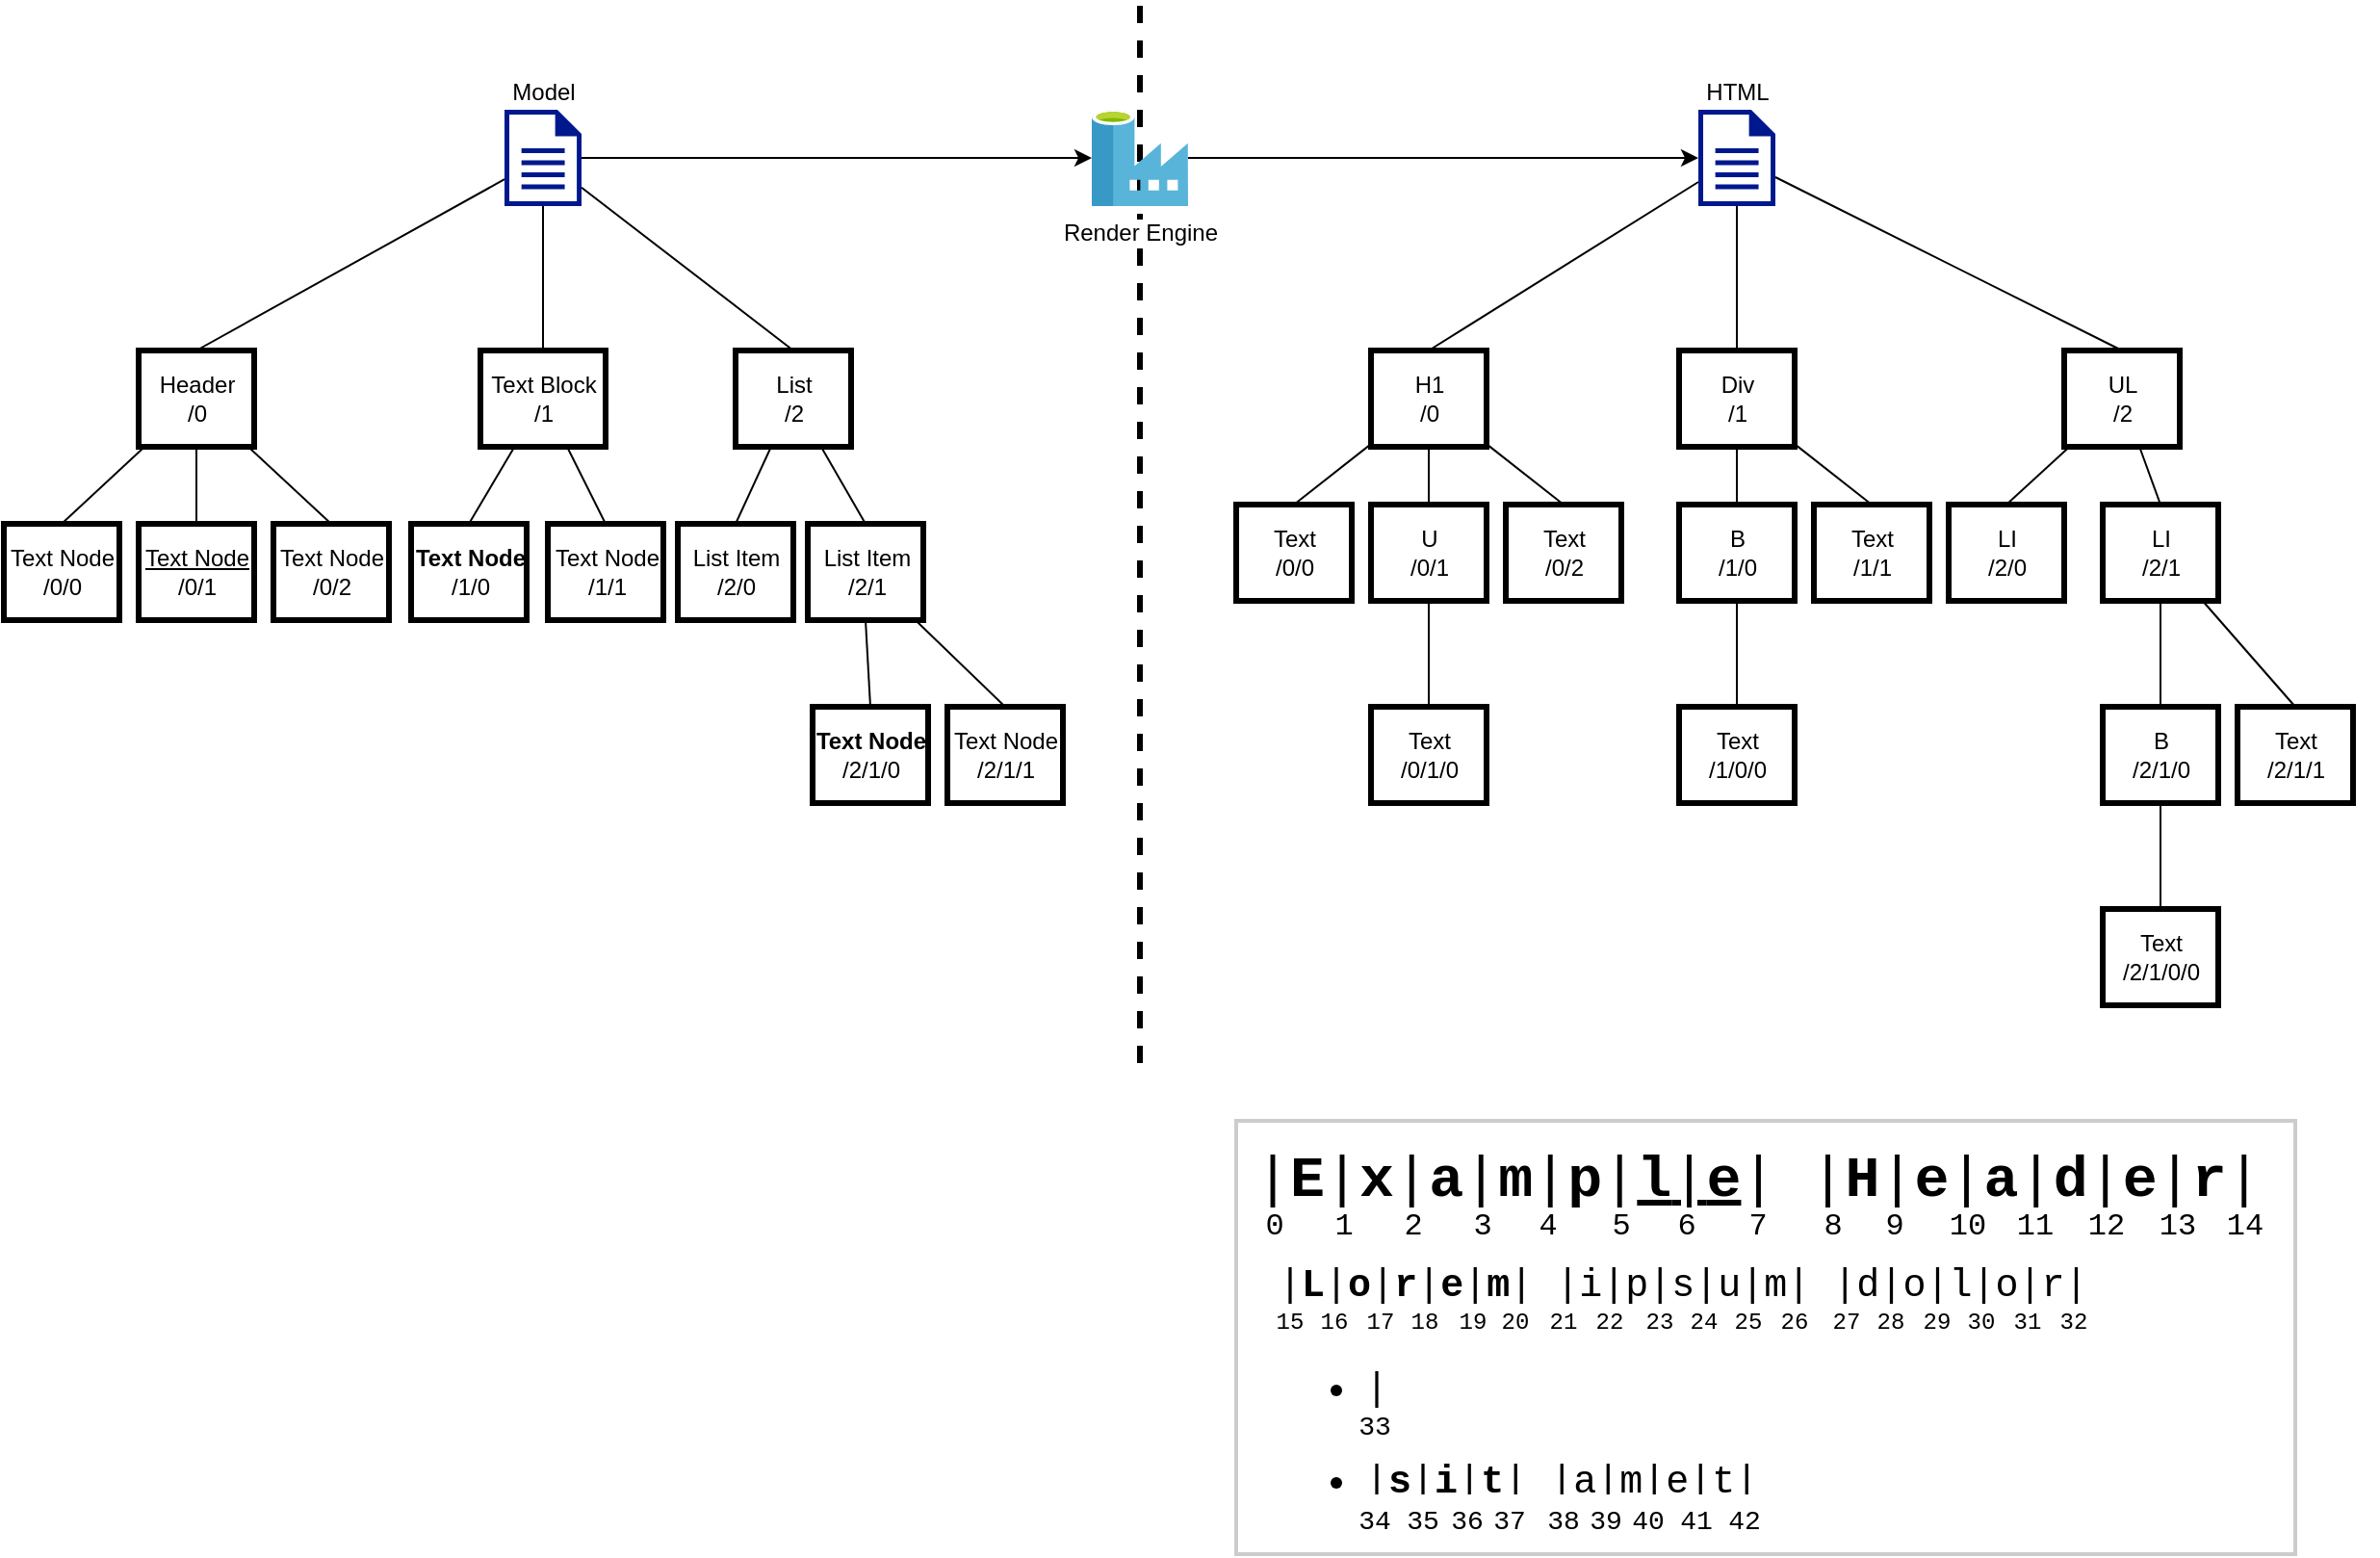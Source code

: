 <mxfile version="12.1.9" type="device" pages="1"><diagram name="Page-1" id="3e8102d1-ef87-2e61-34e1-82d9a586fe2e"><mxGraphModel dx="1408" dy="748" grid="1" gridSize="10" guides="1" tooltips="1" connect="1" arrows="1" fold="1" page="1" pageScale="1" pageWidth="1100" pageHeight="850" background="#ffffff" math="0" shadow="0"><root><mxCell id="0"/><mxCell id="1" parent="0"/><mxCell id="B9hfb8V-mvpAmgu394Md-70" value="" style="endArrow=none;dashed=1;html=1;strokeWidth=3;" parent="1" edge="1"><mxGeometry width="50" height="50" relative="1" as="geometry"><mxPoint x="600" y="560" as="sourcePoint"/><mxPoint x="600" y="10" as="targetPoint"/></mxGeometry></mxCell><mxCell id="B9hfb8V-mvpAmgu394Md-43" style="edgeStyle=none;rounded=0;orthogonalLoop=1;jettySize=auto;html=1;entryX=0.5;entryY=0;entryDx=0;entryDy=0;endArrow=none;endFill=0;" parent="1" source="wNjcHVX6Lxu5g4dE6nFJ-1" target="B9hfb8V-mvpAmgu394Md-31" edge="1"><mxGeometry relative="1" as="geometry"/></mxCell><mxCell id="B9hfb8V-mvpAmgu394Md-47" style="edgeStyle=none;rounded=0;orthogonalLoop=1;jettySize=auto;html=1;entryX=0.5;entryY=0;entryDx=0;entryDy=0;endArrow=none;endFill=0;" parent="1" source="wNjcHVX6Lxu5g4dE6nFJ-1" target="B9hfb8V-mvpAmgu394Md-36" edge="1"><mxGeometry relative="1" as="geometry"/></mxCell><mxCell id="B9hfb8V-mvpAmgu394Md-68" style="edgeStyle=none;rounded=0;orthogonalLoop=1;jettySize=auto;html=1;entryX=0.5;entryY=0;entryDx=0;entryDy=0;endArrow=none;endFill=0;" parent="1" source="wNjcHVX6Lxu5g4dE6nFJ-1" target="B9hfb8V-mvpAmgu394Md-51" edge="1"><mxGeometry relative="1" as="geometry"/></mxCell><mxCell id="wNjcHVX6Lxu5g4dE6nFJ-1" value="HTML" style="aspect=fixed;pointerEvents=1;shadow=0;dashed=0;html=1;strokeColor=none;labelPosition=center;verticalLabelPosition=top;verticalAlign=bottom;align=center;fillColor=#00188D;shape=mxgraph.mscae.enterprise.document" parent="1" vertex="1"><mxGeometry x="890" y="65" width="40" height="50" as="geometry"/></mxCell><mxCell id="wNjcHVX6Lxu5g4dE6nFJ-5" value="" style="edgeStyle=orthogonalEdgeStyle;rounded=0;orthogonalLoop=1;jettySize=auto;html=1;" parent="1" source="wNjcHVX6Lxu5g4dE6nFJ-2" target="wNjcHVX6Lxu5g4dE6nFJ-3" edge="1"><mxGeometry relative="1" as="geometry"><mxPoint x="250" y="115" as="targetPoint"/></mxGeometry></mxCell><mxCell id="B9hfb8V-mvpAmgu394Md-44" style="edgeStyle=none;rounded=0;orthogonalLoop=1;jettySize=auto;html=1;entryX=0.5;entryY=0;entryDx=0;entryDy=0;endArrow=none;endFill=0;" parent="1" source="wNjcHVX6Lxu5g4dE6nFJ-2" target="wNjcHVX6Lxu5g4dE6nFJ-51" edge="1"><mxGeometry relative="1" as="geometry"/></mxCell><mxCell id="B9hfb8V-mvpAmgu394Md-45" style="edgeStyle=none;rounded=0;orthogonalLoop=1;jettySize=auto;html=1;entryX=0.5;entryY=0;entryDx=0;entryDy=0;endArrow=none;endFill=0;" parent="1" source="wNjcHVX6Lxu5g4dE6nFJ-2" target="wNjcHVX6Lxu5g4dE6nFJ-53" edge="1"><mxGeometry relative="1" as="geometry"/></mxCell><mxCell id="B9hfb8V-mvpAmgu394Md-46" style="edgeStyle=none;rounded=0;orthogonalLoop=1;jettySize=auto;html=1;entryX=0.5;entryY=0;entryDx=0;entryDy=0;endArrow=none;endFill=0;" parent="1" source="wNjcHVX6Lxu5g4dE6nFJ-2" target="wNjcHVX6Lxu5g4dE6nFJ-52" edge="1"><mxGeometry relative="1" as="geometry"/></mxCell><mxCell id="wNjcHVX6Lxu5g4dE6nFJ-2" value="Model" style="aspect=fixed;pointerEvents=1;shadow=0;dashed=0;html=1;strokeColor=none;labelPosition=center;verticalLabelPosition=top;verticalAlign=bottom;align=center;fillColor=#00188D;shape=mxgraph.mscae.enterprise.document" parent="1" vertex="1"><mxGeometry x="270" y="65" width="40" height="50" as="geometry"/></mxCell><mxCell id="wNjcHVX6Lxu5g4dE6nFJ-7" value="" style="edgeStyle=orthogonalEdgeStyle;rounded=0;orthogonalLoop=1;jettySize=auto;html=1;entryX=0;entryY=0.5;entryDx=0;entryDy=0;entryPerimeter=0;" parent="1" source="wNjcHVX6Lxu5g4dE6nFJ-3" target="wNjcHVX6Lxu5g4dE6nFJ-1" edge="1"><mxGeometry relative="1" as="geometry"><mxPoint x="430" y="115" as="targetPoint"/></mxGeometry></mxCell><mxCell id="B9hfb8V-mvpAmgu394Md-18" style="edgeStyle=none;rounded=0;orthogonalLoop=1;jettySize=auto;html=1;entryX=0.5;entryY=0;entryDx=0;entryDy=0;endArrow=none;endFill=0;" parent="1" source="wNjcHVX6Lxu5g4dE6nFJ-51" target="B9hfb8V-mvpAmgu394Md-8" edge="1"><mxGeometry relative="1" as="geometry"/></mxCell><mxCell id="B9hfb8V-mvpAmgu394Md-19" style="edgeStyle=none;rounded=0;orthogonalLoop=1;jettySize=auto;html=1;entryX=0.5;entryY=0;entryDx=0;entryDy=0;endArrow=none;endFill=0;" parent="1" source="wNjcHVX6Lxu5g4dE6nFJ-51" target="B9hfb8V-mvpAmgu394Md-9" edge="1"><mxGeometry relative="1" as="geometry"/></mxCell><mxCell id="B9hfb8V-mvpAmgu394Md-20" style="edgeStyle=none;rounded=0;orthogonalLoop=1;jettySize=auto;html=1;entryX=0.5;entryY=0;entryDx=0;entryDy=0;endArrow=none;endFill=0;" parent="1" source="wNjcHVX6Lxu5g4dE6nFJ-51" target="B9hfb8V-mvpAmgu394Md-10" edge="1"><mxGeometry relative="1" as="geometry"/></mxCell><mxCell id="wNjcHVX6Lxu5g4dE6nFJ-51" value="Header&lt;br&gt;/0" style="html=1;strokeWidth=3;align=center;" parent="1" vertex="1"><mxGeometry x="80" y="190" width="60" height="50" as="geometry"/></mxCell><mxCell id="B9hfb8V-mvpAmgu394Md-21" style="edgeStyle=none;rounded=0;orthogonalLoop=1;jettySize=auto;html=1;entryX=0.5;entryY=0;entryDx=0;entryDy=0;endArrow=none;endFill=0;" parent="1" source="wNjcHVX6Lxu5g4dE6nFJ-52" target="wNjcHVX6Lxu5g4dE6nFJ-55" edge="1"><mxGeometry relative="1" as="geometry"/></mxCell><mxCell id="B9hfb8V-mvpAmgu394Md-22" style="edgeStyle=none;rounded=0;orthogonalLoop=1;jettySize=auto;html=1;entryX=0.5;entryY=0;entryDx=0;entryDy=0;endArrow=none;endFill=0;" parent="1" source="wNjcHVX6Lxu5g4dE6nFJ-52" target="wNjcHVX6Lxu5g4dE6nFJ-56" edge="1"><mxGeometry relative="1" as="geometry"/></mxCell><mxCell id="wNjcHVX6Lxu5g4dE6nFJ-52" value="List&lt;br&gt;/2" style="html=1;strokeWidth=3;" parent="1" vertex="1"><mxGeometry x="390" y="190" width="60" height="50" as="geometry"/></mxCell><mxCell id="B9hfb8V-mvpAmgu394Md-16" style="rounded=0;orthogonalLoop=1;jettySize=auto;html=1;entryX=0.5;entryY=0;entryDx=0;entryDy=0;endArrow=none;endFill=0;" parent="1" source="wNjcHVX6Lxu5g4dE6nFJ-53" target="B9hfb8V-mvpAmgu394Md-12" edge="1"><mxGeometry relative="1" as="geometry"/></mxCell><mxCell id="B9hfb8V-mvpAmgu394Md-17" style="edgeStyle=none;rounded=0;orthogonalLoop=1;jettySize=auto;html=1;entryX=0.5;entryY=0;entryDx=0;entryDy=0;endArrow=none;endFill=0;" parent="1" source="wNjcHVX6Lxu5g4dE6nFJ-53" target="B9hfb8V-mvpAmgu394Md-13" edge="1"><mxGeometry relative="1" as="geometry"/></mxCell><mxCell id="wNjcHVX6Lxu5g4dE6nFJ-53" value="Text Block&lt;br&gt;/1" style="html=1;strokeWidth=3;" parent="1" vertex="1"><mxGeometry x="257.5" y="190" width="65" height="50" as="geometry"/></mxCell><mxCell id="wNjcHVX6Lxu5g4dE6nFJ-55" value="List Item&lt;br&gt;/2/0" style="html=1;strokeWidth=3;" parent="1" vertex="1"><mxGeometry x="360" y="280" width="60" height="50" as="geometry"/></mxCell><mxCell id="B9hfb8V-mvpAmgu394Md-28" style="edgeStyle=none;rounded=0;orthogonalLoop=1;jettySize=auto;html=1;exitX=0.5;exitY=1;exitDx=0;exitDy=0;entryX=0.5;entryY=0;entryDx=0;entryDy=0;endArrow=none;endFill=0;" parent="1" source="wNjcHVX6Lxu5g4dE6nFJ-56" target="B9hfb8V-mvpAmgu394Md-24" edge="1"><mxGeometry relative="1" as="geometry"/></mxCell><mxCell id="B9hfb8V-mvpAmgu394Md-29" style="edgeStyle=none;rounded=0;orthogonalLoop=1;jettySize=auto;html=1;entryX=0.5;entryY=0;entryDx=0;entryDy=0;endArrow=none;endFill=0;" parent="1" source="wNjcHVX6Lxu5g4dE6nFJ-56" target="B9hfb8V-mvpAmgu394Md-25" edge="1"><mxGeometry relative="1" as="geometry"/></mxCell><mxCell id="wNjcHVX6Lxu5g4dE6nFJ-56" value="List Item&lt;br&gt;/2/1" style="html=1;strokeWidth=3;" parent="1" vertex="1"><mxGeometry x="427.5" y="280" width="60" height="50" as="geometry"/></mxCell><mxCell id="B9hfb8V-mvpAmgu394Md-8" value="Text Node&lt;br&gt;/0/0" style="html=1;strokeWidth=3;align=center;" parent="1" vertex="1"><mxGeometry x="10" y="280" width="60" height="50" as="geometry"/></mxCell><mxCell id="B9hfb8V-mvpAmgu394Md-9" value="&lt;u&gt;Text Node&lt;/u&gt;&lt;br&gt;/0/1" style="html=1;strokeWidth=3;align=center;" parent="1" vertex="1"><mxGeometry x="80" y="280" width="60" height="50" as="geometry"/></mxCell><mxCell id="B9hfb8V-mvpAmgu394Md-10" value="Text Node&lt;br&gt;/0/2" style="html=1;strokeWidth=3;align=center;" parent="1" vertex="1"><mxGeometry x="150" y="280" width="60" height="50" as="geometry"/></mxCell><mxCell id="B9hfb8V-mvpAmgu394Md-12" value="&lt;b&gt;Text Node&lt;/b&gt;&lt;br&gt;/1/0" style="html=1;strokeWidth=3;align=center;" parent="1" vertex="1"><mxGeometry x="221.5" y="280" width="60" height="50" as="geometry"/></mxCell><mxCell id="B9hfb8V-mvpAmgu394Md-13" value="Text Node&lt;br&gt;/1/1" style="html=1;strokeWidth=3;align=center;" parent="1" vertex="1"><mxGeometry x="292.5" y="280" width="60" height="50" as="geometry"/></mxCell><mxCell id="B9hfb8V-mvpAmgu394Md-24" value="&lt;b&gt;Text Node&lt;/b&gt;&lt;br&gt;/2/1/0" style="html=1;strokeWidth=3;align=center;" parent="1" vertex="1"><mxGeometry x="430" y="375" width="60" height="50" as="geometry"/></mxCell><mxCell id="B9hfb8V-mvpAmgu394Md-25" value="Text Node&lt;br&gt;/2/1/1" style="html=1;strokeWidth=3;align=center;" parent="1" vertex="1"><mxGeometry x="500" y="375" width="60" height="50" as="geometry"/></mxCell><mxCell id="B9hfb8V-mvpAmgu394Md-40" style="edgeStyle=none;rounded=0;orthogonalLoop=1;jettySize=auto;html=1;entryX=0.5;entryY=0;entryDx=0;entryDy=0;endArrow=none;endFill=0;" parent="1" source="B9hfb8V-mvpAmgu394Md-31" target="B9hfb8V-mvpAmgu394Md-33" edge="1"><mxGeometry relative="1" as="geometry"/></mxCell><mxCell id="B9hfb8V-mvpAmgu394Md-41" style="edgeStyle=none;rounded=0;orthogonalLoop=1;jettySize=auto;html=1;entryX=0.5;entryY=0;entryDx=0;entryDy=0;endArrow=none;endFill=0;" parent="1" source="B9hfb8V-mvpAmgu394Md-31" target="B9hfb8V-mvpAmgu394Md-32" edge="1"><mxGeometry relative="1" as="geometry"/></mxCell><mxCell id="B9hfb8V-mvpAmgu394Md-42" style="edgeStyle=none;rounded=0;orthogonalLoop=1;jettySize=auto;html=1;entryX=0.5;entryY=0;entryDx=0;entryDy=0;endArrow=none;endFill=0;" parent="1" source="B9hfb8V-mvpAmgu394Md-31" target="B9hfb8V-mvpAmgu394Md-34" edge="1"><mxGeometry relative="1" as="geometry"/></mxCell><mxCell id="B9hfb8V-mvpAmgu394Md-31" value="H1&lt;br&gt;/0" style="html=1;strokeWidth=3;" parent="1" vertex="1"><mxGeometry x="720" y="190" width="60" height="50" as="geometry"/></mxCell><mxCell id="B9hfb8V-mvpAmgu394Md-32" value="Text&lt;br&gt;/0/0" style="html=1;strokeWidth=3;" parent="1" vertex="1"><mxGeometry x="650" y="270" width="60" height="50" as="geometry"/></mxCell><mxCell id="B9hfb8V-mvpAmgu394Md-67" style="edgeStyle=none;rounded=0;orthogonalLoop=1;jettySize=auto;html=1;entryX=0.5;entryY=0;entryDx=0;entryDy=0;endArrow=none;endFill=0;" parent="1" source="B9hfb8V-mvpAmgu394Md-33" target="B9hfb8V-mvpAmgu394Md-66" edge="1"><mxGeometry relative="1" as="geometry"/></mxCell><mxCell id="B9hfb8V-mvpAmgu394Md-33" value="U&lt;br&gt;/0/1" style="html=1;strokeWidth=3;" parent="1" vertex="1"><mxGeometry x="720" y="270" width="60" height="50" as="geometry"/></mxCell><mxCell id="B9hfb8V-mvpAmgu394Md-34" value="Text&lt;br&gt;/0/2" style="html=1;strokeWidth=3;" parent="1" vertex="1"><mxGeometry x="790" y="270" width="60" height="50" as="geometry"/></mxCell><mxCell id="B9hfb8V-mvpAmgu394Md-48" style="edgeStyle=none;rounded=0;orthogonalLoop=1;jettySize=auto;html=1;entryX=0.5;entryY=0;entryDx=0;entryDy=0;endArrow=none;endFill=0;" parent="1" source="B9hfb8V-mvpAmgu394Md-36" target="B9hfb8V-mvpAmgu394Md-37" edge="1"><mxGeometry relative="1" as="geometry"/></mxCell><mxCell id="B9hfb8V-mvpAmgu394Md-50" style="edgeStyle=none;rounded=0;orthogonalLoop=1;jettySize=auto;html=1;entryX=0.5;entryY=0;entryDx=0;entryDy=0;endArrow=none;endFill=0;" parent="1" source="B9hfb8V-mvpAmgu394Md-36" target="B9hfb8V-mvpAmgu394Md-38" edge="1"><mxGeometry relative="1" as="geometry"/></mxCell><mxCell id="B9hfb8V-mvpAmgu394Md-36" value="Div&lt;br&gt;/1" style="html=1;strokeWidth=3;" parent="1" vertex="1"><mxGeometry x="880" y="190" width="60" height="50" as="geometry"/></mxCell><mxCell id="B9hfb8V-mvpAmgu394Md-49" style="edgeStyle=none;rounded=0;orthogonalLoop=1;jettySize=auto;html=1;entryX=0.5;entryY=0;entryDx=0;entryDy=0;endArrow=none;endFill=0;" parent="1" source="B9hfb8V-mvpAmgu394Md-37" target="B9hfb8V-mvpAmgu394Md-39" edge="1"><mxGeometry relative="1" as="geometry"/></mxCell><mxCell id="B9hfb8V-mvpAmgu394Md-37" value="B&lt;br&gt;/1/0" style="html=1;strokeWidth=3;" parent="1" vertex="1"><mxGeometry x="880" y="270" width="60" height="50" as="geometry"/></mxCell><mxCell id="B9hfb8V-mvpAmgu394Md-38" value="Text&lt;br&gt;/1/1" style="html=1;strokeWidth=3;" parent="1" vertex="1"><mxGeometry x="950" y="270" width="60" height="50" as="geometry"/></mxCell><mxCell id="B9hfb8V-mvpAmgu394Md-39" value="Text&lt;br&gt;/1/0/0" style="html=1;strokeWidth=3;" parent="1" vertex="1"><mxGeometry x="880" y="375" width="60" height="50" as="geometry"/></mxCell><mxCell id="B9hfb8V-mvpAmgu394Md-54" style="edgeStyle=none;rounded=0;orthogonalLoop=1;jettySize=auto;html=1;entryX=0.5;entryY=0;entryDx=0;entryDy=0;endArrow=none;endFill=0;" parent="1" source="B9hfb8V-mvpAmgu394Md-51" target="B9hfb8V-mvpAmgu394Md-53" edge="1"><mxGeometry relative="1" as="geometry"/></mxCell><mxCell id="B9hfb8V-mvpAmgu394Md-56" style="edgeStyle=none;rounded=0;orthogonalLoop=1;jettySize=auto;html=1;entryX=0.5;entryY=0;entryDx=0;entryDy=0;endArrow=none;endFill=0;" parent="1" source="B9hfb8V-mvpAmgu394Md-51" target="B9hfb8V-mvpAmgu394Md-55" edge="1"><mxGeometry relative="1" as="geometry"/></mxCell><mxCell id="B9hfb8V-mvpAmgu394Md-51" value="UL&lt;br&gt;/2" style="html=1;strokeWidth=3;" parent="1" vertex="1"><mxGeometry x="1080" y="190" width="60" height="50" as="geometry"/></mxCell><mxCell id="B9hfb8V-mvpAmgu394Md-53" value="LI&lt;br&gt;/2/0" style="html=1;strokeWidth=3;" parent="1" vertex="1"><mxGeometry x="1020" y="270" width="60" height="50" as="geometry"/></mxCell><mxCell id="B9hfb8V-mvpAmgu394Md-63" style="edgeStyle=none;rounded=0;orthogonalLoop=1;jettySize=auto;html=1;entryX=0.5;entryY=0;entryDx=0;entryDy=0;endArrow=none;endFill=0;" parent="1" source="B9hfb8V-mvpAmgu394Md-55" target="B9hfb8V-mvpAmgu394Md-57" edge="1"><mxGeometry relative="1" as="geometry"/></mxCell><mxCell id="B9hfb8V-mvpAmgu394Md-64" style="edgeStyle=none;rounded=0;orthogonalLoop=1;jettySize=auto;html=1;entryX=0.5;entryY=0;entryDx=0;entryDy=0;endArrow=none;endFill=0;" parent="1" source="B9hfb8V-mvpAmgu394Md-55" target="B9hfb8V-mvpAmgu394Md-61" edge="1"><mxGeometry relative="1" as="geometry"/></mxCell><mxCell id="B9hfb8V-mvpAmgu394Md-55" value="LI&lt;br&gt;/2/1" style="html=1;strokeWidth=3;" parent="1" vertex="1"><mxGeometry x="1100" y="270" width="60" height="50" as="geometry"/></mxCell><mxCell id="B9hfb8V-mvpAmgu394Md-65" style="edgeStyle=none;rounded=0;orthogonalLoop=1;jettySize=auto;html=1;entryX=0.5;entryY=0;entryDx=0;entryDy=0;endArrow=none;endFill=0;" parent="1" source="B9hfb8V-mvpAmgu394Md-57" target="B9hfb8V-mvpAmgu394Md-62" edge="1"><mxGeometry relative="1" as="geometry"/></mxCell><mxCell id="B9hfb8V-mvpAmgu394Md-57" value="B&lt;br&gt;/2/1/0" style="html=1;strokeWidth=3;" parent="1" vertex="1"><mxGeometry x="1100" y="375" width="60" height="50" as="geometry"/></mxCell><mxCell id="B9hfb8V-mvpAmgu394Md-61" value="Text&lt;br&gt;/2/1/1" style="html=1;strokeWidth=3;" parent="1" vertex="1"><mxGeometry x="1170" y="375" width="60" height="50" as="geometry"/></mxCell><mxCell id="B9hfb8V-mvpAmgu394Md-62" value="Text&lt;br&gt;/2/1/0/0" style="html=1;strokeWidth=3;" parent="1" vertex="1"><mxGeometry x="1100" y="480" width="60" height="50" as="geometry"/></mxCell><mxCell id="B9hfb8V-mvpAmgu394Md-66" value="Text&lt;br&gt;/0/1/0" style="html=1;strokeWidth=3;" parent="1" vertex="1"><mxGeometry x="720" y="375" width="60" height="50" as="geometry"/></mxCell><mxCell id="wNjcHVX6Lxu5g4dE6nFJ-3" value="Render Engine" style="aspect=fixed;html=1;points=[];align=center;image;fontSize=12;image=img/lib/mscae/Data_Factory.svg;" parent="1" vertex="1"><mxGeometry x="575" y="65" width="50" height="50" as="geometry"/></mxCell><mxCell id="HZcnvFqegYqezSdxTs8j-360" value="" style="group" vertex="1" connectable="0" parent="1"><mxGeometry x="650" y="590" width="592.5" height="225" as="geometry"/></mxCell><mxCell id="HZcnvFqegYqezSdxTs8j-305" value="" style="rounded=0;whiteSpace=wrap;html=1;strokeColor=#CCCCCC;strokeWidth=2;fontFamily=Courier New;fontSize=30;align=left;" vertex="1" parent="HZcnvFqegYqezSdxTs8j-360"><mxGeometry width="550" height="225" as="geometry"/></mxCell><mxCell id="HZcnvFqegYqezSdxTs8j-343" value="" style="group" vertex="1" connectable="0" parent="HZcnvFqegYqezSdxTs8j-360"><mxGeometry y="5" width="592.5" height="60" as="geometry"/></mxCell><mxCell id="HZcnvFqegYqezSdxTs8j-301" value="&lt;font style=&quot;font-size: 30px&quot;&gt;|&lt;b&gt;E&lt;/b&gt;|&lt;b&gt;x&lt;/b&gt;|&lt;b&gt;a&lt;/b&gt;|&lt;b&gt;m&lt;/b&gt;|&lt;b&gt;p&lt;/b&gt;|&lt;u style=&quot;font-size: 30px&quot;&gt;&lt;b&gt;l&lt;/b&gt;|&lt;b&gt;e&lt;/b&gt;&lt;/u&gt;| |&lt;b&gt;H&lt;/b&gt;|&lt;b&gt;e&lt;/b&gt;|&lt;b&gt;a&lt;/b&gt;|&lt;b&gt;d&lt;/b&gt;|&lt;b&gt;e&lt;/b&gt;|&lt;b&gt;r&lt;/b&gt;|&lt;/font&gt;" style="html=1;shadow=0;dashed=0;shape=mxgraph.bootstrap.anchor;fontSize=30;align=left;whiteSpace=wrap;fontFamily=Courier New;" vertex="1" parent="HZcnvFqegYqezSdxTs8j-343"><mxGeometry x="7.5" width="585" height="50" as="geometry"/></mxCell><mxCell id="HZcnvFqegYqezSdxTs8j-307" value="0" style="text;html=1;strokeColor=none;fillColor=none;align=center;verticalAlign=middle;whiteSpace=wrap;rounded=0;fontFamily=Courier New;fontSize=16;" vertex="1" parent="HZcnvFqegYqezSdxTs8j-343"><mxGeometry y="40" width="40" height="20" as="geometry"/></mxCell><mxCell id="HZcnvFqegYqezSdxTs8j-308" value="1" style="text;html=1;strokeColor=none;fillColor=none;align=center;verticalAlign=middle;whiteSpace=wrap;rounded=0;fontFamily=Courier New;fontSize=16;" vertex="1" parent="HZcnvFqegYqezSdxTs8j-343"><mxGeometry x="36" y="40" width="40" height="20" as="geometry"/></mxCell><mxCell id="HZcnvFqegYqezSdxTs8j-309" value="2" style="text;html=1;strokeColor=none;fillColor=none;align=center;verticalAlign=middle;whiteSpace=wrap;rounded=0;fontFamily=Courier New;fontSize=16;" vertex="1" parent="HZcnvFqegYqezSdxTs8j-343"><mxGeometry x="72" y="40" width="40" height="20" as="geometry"/></mxCell><mxCell id="HZcnvFqegYqezSdxTs8j-310" value="3" style="text;html=1;strokeColor=none;fillColor=none;align=center;verticalAlign=middle;whiteSpace=wrap;rounded=0;fontFamily=Courier New;fontSize=16;" vertex="1" parent="HZcnvFqegYqezSdxTs8j-343"><mxGeometry x="108" y="40" width="40" height="20" as="geometry"/></mxCell><mxCell id="HZcnvFqegYqezSdxTs8j-311" value="4" style="text;html=1;strokeColor=none;fillColor=none;align=center;verticalAlign=middle;whiteSpace=wrap;rounded=0;fontFamily=Courier New;fontSize=16;" vertex="1" parent="HZcnvFqegYqezSdxTs8j-343"><mxGeometry x="142" y="40" width="40" height="20" as="geometry"/></mxCell><mxCell id="HZcnvFqegYqezSdxTs8j-312" value="5" style="text;html=1;strokeColor=none;fillColor=none;align=center;verticalAlign=middle;whiteSpace=wrap;rounded=0;fontFamily=Courier New;fontSize=16;" vertex="1" parent="HZcnvFqegYqezSdxTs8j-343"><mxGeometry x="180" y="40" width="40" height="20" as="geometry"/></mxCell><mxCell id="HZcnvFqegYqezSdxTs8j-313" value="6" style="text;html=1;strokeColor=none;fillColor=none;align=center;verticalAlign=middle;whiteSpace=wrap;rounded=0;fontFamily=Courier New;fontSize=16;" vertex="1" parent="HZcnvFqegYqezSdxTs8j-343"><mxGeometry x="214" y="40" width="40" height="20" as="geometry"/></mxCell><mxCell id="HZcnvFqegYqezSdxTs8j-314" value="7" style="text;html=1;strokeColor=none;fillColor=none;align=center;verticalAlign=middle;whiteSpace=wrap;rounded=0;fontFamily=Courier New;fontSize=16;" vertex="1" parent="HZcnvFqegYqezSdxTs8j-343"><mxGeometry x="251" y="40" width="40" height="20" as="geometry"/></mxCell><mxCell id="HZcnvFqegYqezSdxTs8j-316" value="8" style="text;html=1;strokeColor=none;fillColor=none;align=center;verticalAlign=middle;whiteSpace=wrap;rounded=0;fontFamily=Courier New;fontSize=16;" vertex="1" parent="HZcnvFqegYqezSdxTs8j-343"><mxGeometry x="290" y="40" width="40" height="20" as="geometry"/></mxCell><mxCell id="HZcnvFqegYqezSdxTs8j-317" value="9" style="text;html=1;strokeColor=none;fillColor=none;align=center;verticalAlign=middle;whiteSpace=wrap;rounded=0;fontFamily=Courier New;fontSize=16;" vertex="1" parent="HZcnvFqegYqezSdxTs8j-343"><mxGeometry x="322" y="40" width="40" height="20" as="geometry"/></mxCell><mxCell id="HZcnvFqegYqezSdxTs8j-318" value="10" style="text;html=1;strokeColor=none;fillColor=none;align=center;verticalAlign=middle;whiteSpace=wrap;rounded=0;fontFamily=Courier New;fontSize=16;" vertex="1" parent="HZcnvFqegYqezSdxTs8j-343"><mxGeometry x="360" y="40" width="40" height="20" as="geometry"/></mxCell><mxCell id="HZcnvFqegYqezSdxTs8j-319" value="11" style="text;html=1;strokeColor=none;fillColor=none;align=center;verticalAlign=middle;whiteSpace=wrap;rounded=0;fontFamily=Courier New;fontSize=16;" vertex="1" parent="HZcnvFqegYqezSdxTs8j-343"><mxGeometry x="395" y="40" width="40" height="20" as="geometry"/></mxCell><mxCell id="HZcnvFqegYqezSdxTs8j-320" value="12" style="text;html=1;strokeColor=none;fillColor=none;align=center;verticalAlign=middle;whiteSpace=wrap;rounded=0;fontFamily=Courier New;fontSize=16;" vertex="1" parent="HZcnvFqegYqezSdxTs8j-343"><mxGeometry x="432" y="40" width="40" height="20" as="geometry"/></mxCell><mxCell id="HZcnvFqegYqezSdxTs8j-321" value="13" style="text;html=1;strokeColor=none;fillColor=none;align=center;verticalAlign=middle;whiteSpace=wrap;rounded=0;fontFamily=Courier New;fontSize=16;" vertex="1" parent="HZcnvFqegYqezSdxTs8j-343"><mxGeometry x="469" y="40" width="40" height="20" as="geometry"/></mxCell><mxCell id="HZcnvFqegYqezSdxTs8j-322" value="14" style="text;html=1;strokeColor=none;fillColor=none;align=center;verticalAlign=middle;whiteSpace=wrap;rounded=0;fontFamily=Courier New;fontSize=16;" vertex="1" parent="HZcnvFqegYqezSdxTs8j-343"><mxGeometry x="504" y="40" width="40" height="20" as="geometry"/></mxCell><mxCell id="HZcnvFqegYqezSdxTs8j-344" value="" style="group" vertex="1" connectable="0" parent="HZcnvFqegYqezSdxTs8j-360"><mxGeometry x="7.5" y="75" width="472.5" height="40" as="geometry"/></mxCell><mxCell id="HZcnvFqegYqezSdxTs8j-302" value="&lt;span style=&quot;text-align: justify ; background-color: rgb(255 , 255 , 255)&quot;&gt;|&lt;b&gt;L&lt;/b&gt;|&lt;b&gt;o&lt;/b&gt;|&lt;b&gt;r&lt;/b&gt;|&lt;b&gt;e&lt;/b&gt;|&lt;b&gt;m&lt;/b&gt;| |i|p|s|u|m| |d|o|l|o|r|&lt;/span&gt;" style="text;html=1;strokeColor=none;fillColor=none;align=left;verticalAlign=middle;whiteSpace=wrap;rounded=0;fontFamily=Courier New;fontSize=20;" vertex="1" parent="HZcnvFqegYqezSdxTs8j-344"><mxGeometry x="12.5" width="460" height="20" as="geometry"/></mxCell><mxCell id="HZcnvFqegYqezSdxTs8j-323" value="15" style="text;html=1;strokeColor=none;fillColor=none;align=center;verticalAlign=middle;whiteSpace=wrap;rounded=0;fontFamily=Courier New;fontSize=12;" vertex="1" parent="HZcnvFqegYqezSdxTs8j-344"><mxGeometry y="20" width="40" height="20" as="geometry"/></mxCell><mxCell id="HZcnvFqegYqezSdxTs8j-324" value="16" style="text;html=1;strokeColor=none;fillColor=none;align=center;verticalAlign=middle;whiteSpace=wrap;rounded=0;fontFamily=Courier New;fontSize=12;" vertex="1" parent="HZcnvFqegYqezSdxTs8j-344"><mxGeometry x="23.5" y="20" width="40" height="20" as="geometry"/></mxCell><mxCell id="HZcnvFqegYqezSdxTs8j-325" value="17" style="text;html=1;strokeColor=none;fillColor=none;align=center;verticalAlign=middle;whiteSpace=wrap;rounded=0;fontFamily=Courier New;fontSize=12;" vertex="1" parent="HZcnvFqegYqezSdxTs8j-344"><mxGeometry x="47.5" y="20" width="40" height="20" as="geometry"/></mxCell><mxCell id="HZcnvFqegYqezSdxTs8j-326" value="18" style="text;html=1;strokeColor=none;fillColor=none;align=center;verticalAlign=middle;whiteSpace=wrap;rounded=0;fontFamily=Courier New;fontSize=12;" vertex="1" parent="HZcnvFqegYqezSdxTs8j-344"><mxGeometry x="70.5" y="20" width="40" height="20" as="geometry"/></mxCell><mxCell id="HZcnvFqegYqezSdxTs8j-327" value="19" style="text;html=1;strokeColor=none;fillColor=none;align=center;verticalAlign=middle;whiteSpace=wrap;rounded=0;fontFamily=Courier New;fontSize=12;" vertex="1" parent="HZcnvFqegYqezSdxTs8j-344"><mxGeometry x="95.5" y="20" width="40" height="20" as="geometry"/></mxCell><mxCell id="HZcnvFqegYqezSdxTs8j-328" value="20" style="text;html=1;strokeColor=none;fillColor=none;align=center;verticalAlign=middle;whiteSpace=wrap;rounded=0;fontFamily=Courier New;fontSize=12;" vertex="1" parent="HZcnvFqegYqezSdxTs8j-344"><mxGeometry x="117.5" y="20" width="40" height="20" as="geometry"/></mxCell><mxCell id="HZcnvFqegYqezSdxTs8j-329" value="21" style="text;html=1;strokeColor=none;fillColor=none;align=center;verticalAlign=middle;whiteSpace=wrap;rounded=0;fontFamily=Courier New;fontSize=12;" vertex="1" parent="HZcnvFqegYqezSdxTs8j-344"><mxGeometry x="142.5" y="20" width="40" height="20" as="geometry"/></mxCell><mxCell id="HZcnvFqegYqezSdxTs8j-330" value="22" style="text;html=1;strokeColor=none;fillColor=none;align=center;verticalAlign=middle;whiteSpace=wrap;rounded=0;fontFamily=Courier New;fontSize=12;" vertex="1" parent="HZcnvFqegYqezSdxTs8j-344"><mxGeometry x="166.5" y="20" width="40" height="20" as="geometry"/></mxCell><mxCell id="HZcnvFqegYqezSdxTs8j-331" value="23" style="text;html=1;strokeColor=none;fillColor=none;align=center;verticalAlign=middle;whiteSpace=wrap;rounded=0;fontFamily=Courier New;fontSize=12;" vertex="1" parent="HZcnvFqegYqezSdxTs8j-344"><mxGeometry x="192.5" y="20" width="40" height="20" as="geometry"/></mxCell><mxCell id="HZcnvFqegYqezSdxTs8j-334" value="24" style="text;html=1;strokeColor=none;fillColor=none;align=center;verticalAlign=middle;whiteSpace=wrap;rounded=0;fontFamily=Courier New;fontSize=12;" vertex="1" parent="HZcnvFqegYqezSdxTs8j-344"><mxGeometry x="215.5" y="20" width="40" height="20" as="geometry"/></mxCell><mxCell id="HZcnvFqegYqezSdxTs8j-335" value="25" style="text;html=1;strokeColor=none;fillColor=none;align=center;verticalAlign=middle;whiteSpace=wrap;rounded=0;fontFamily=Courier New;fontSize=12;" vertex="1" parent="HZcnvFqegYqezSdxTs8j-344"><mxGeometry x="238.5" y="20" width="40" height="20" as="geometry"/></mxCell><mxCell id="HZcnvFqegYqezSdxTs8j-336" value="26" style="text;html=1;strokeColor=none;fillColor=none;align=center;verticalAlign=middle;whiteSpace=wrap;rounded=0;fontFamily=Courier New;fontSize=12;" vertex="1" parent="HZcnvFqegYqezSdxTs8j-344"><mxGeometry x="262.5" y="20" width="40" height="20" as="geometry"/></mxCell><mxCell id="HZcnvFqegYqezSdxTs8j-337" value="27" style="text;html=1;strokeColor=none;fillColor=none;align=center;verticalAlign=middle;whiteSpace=wrap;rounded=0;fontFamily=Courier New;fontSize=12;" vertex="1" parent="HZcnvFqegYqezSdxTs8j-344"><mxGeometry x="289.5" y="20" width="40" height="20" as="geometry"/></mxCell><mxCell id="HZcnvFqegYqezSdxTs8j-338" value="28" style="text;html=1;strokeColor=none;fillColor=none;align=center;verticalAlign=middle;whiteSpace=wrap;rounded=0;fontFamily=Courier New;fontSize=12;" vertex="1" parent="HZcnvFqegYqezSdxTs8j-344"><mxGeometry x="312.5" y="20" width="40" height="20" as="geometry"/></mxCell><mxCell id="HZcnvFqegYqezSdxTs8j-339" value="29" style="text;html=1;strokeColor=none;fillColor=none;align=center;verticalAlign=middle;whiteSpace=wrap;rounded=0;fontFamily=Courier New;fontSize=12;" vertex="1" parent="HZcnvFqegYqezSdxTs8j-344"><mxGeometry x="336.5" y="20" width="40" height="20" as="geometry"/></mxCell><mxCell id="HZcnvFqegYqezSdxTs8j-340" value="30" style="text;html=1;strokeColor=none;fillColor=none;align=center;verticalAlign=middle;whiteSpace=wrap;rounded=0;fontFamily=Courier New;fontSize=12;" vertex="1" parent="HZcnvFqegYqezSdxTs8j-344"><mxGeometry x="359.5" y="20" width="40" height="20" as="geometry"/></mxCell><mxCell id="HZcnvFqegYqezSdxTs8j-341" value="31" style="text;html=1;strokeColor=none;fillColor=none;align=center;verticalAlign=middle;whiteSpace=wrap;rounded=0;fontFamily=Courier New;fontSize=12;" vertex="1" parent="HZcnvFqegYqezSdxTs8j-344"><mxGeometry x="383.5" y="20" width="40" height="20" as="geometry"/></mxCell><mxCell id="HZcnvFqegYqezSdxTs8j-342" value="32" style="text;html=1;strokeColor=none;fillColor=none;align=center;verticalAlign=middle;whiteSpace=wrap;rounded=0;fontFamily=Courier New;fontSize=12;" vertex="1" parent="HZcnvFqegYqezSdxTs8j-344"><mxGeometry x="407.5" y="20" width="40" height="20" as="geometry"/></mxCell><mxCell id="HZcnvFqegYqezSdxTs8j-359" value="" style="group" vertex="1" connectable="0" parent="HZcnvFqegYqezSdxTs8j-360"><mxGeometry x="25" y="105" width="370" height="113" as="geometry"/></mxCell><mxCell id="HZcnvFqegYqezSdxTs8j-358" value="" style="group" vertex="1" connectable="0" parent="HZcnvFqegYqezSdxTs8j-359"><mxGeometry width="370" height="113" as="geometry"/></mxCell><mxCell id="HZcnvFqegYqezSdxTs8j-303" value="&lt;ul&gt;&lt;li&gt;|&lt;br&gt;&lt;br&gt;&lt;/li&gt;&lt;li&gt;&lt;span style=&quot;text-align: justify ; background-color: rgb(255 , 255 , 255)&quot;&gt;|&lt;b&gt;s&lt;/b&gt;|&lt;b&gt;i&lt;/b&gt;|&lt;b&gt;t&lt;/b&gt;| |a|m|e|t|&lt;/span&gt;&lt;br&gt;&lt;/li&gt;&lt;/ul&gt;" style="text;strokeColor=none;fillColor=none;html=1;whiteSpace=wrap;verticalAlign=middle;overflow=hidden;fontFamily=Courier New;fontSize=20;align=left;" vertex="1" parent="HZcnvFqegYqezSdxTs8j-358"><mxGeometry width="370" height="90" as="geometry"/></mxCell><mxCell id="HZcnvFqegYqezSdxTs8j-345" value="33" style="text;html=1;strokeColor=none;fillColor=none;align=center;verticalAlign=middle;whiteSpace=wrap;rounded=0;fontFamily=Courier New;fontSize=14;" vertex="1" parent="HZcnvFqegYqezSdxTs8j-358"><mxGeometry x="27" y="44" width="40" height="20" as="geometry"/></mxCell><mxCell id="HZcnvFqegYqezSdxTs8j-346" value="34" style="text;html=1;strokeColor=none;fillColor=none;align=center;verticalAlign=middle;whiteSpace=wrap;rounded=0;fontFamily=Courier New;fontSize=14;" vertex="1" parent="HZcnvFqegYqezSdxTs8j-358"><mxGeometry x="27" y="93" width="40" height="20" as="geometry"/></mxCell><mxCell id="HZcnvFqegYqezSdxTs8j-347" value="35" style="text;html=1;strokeColor=none;fillColor=none;align=center;verticalAlign=middle;whiteSpace=wrap;rounded=0;fontFamily=Courier New;fontSize=14;" vertex="1" parent="HZcnvFqegYqezSdxTs8j-358"><mxGeometry x="52" y="93" width="40" height="20" as="geometry"/></mxCell><mxCell id="HZcnvFqegYqezSdxTs8j-350" value="36" style="text;html=1;strokeColor=none;fillColor=none;align=center;verticalAlign=middle;whiteSpace=wrap;rounded=0;fontFamily=Courier New;fontSize=14;" vertex="1" parent="HZcnvFqegYqezSdxTs8j-358"><mxGeometry x="75" y="93" width="40" height="20" as="geometry"/></mxCell><mxCell id="HZcnvFqegYqezSdxTs8j-351" value="37" style="text;html=1;strokeColor=none;fillColor=none;align=center;verticalAlign=middle;whiteSpace=wrap;rounded=0;fontFamily=Courier New;fontSize=14;" vertex="1" parent="HZcnvFqegYqezSdxTs8j-358"><mxGeometry x="97" y="93" width="40" height="20" as="geometry"/></mxCell><mxCell id="HZcnvFqegYqezSdxTs8j-352" value="38" style="text;html=1;strokeColor=none;fillColor=none;align=center;verticalAlign=middle;whiteSpace=wrap;rounded=0;fontFamily=Courier New;fontSize=14;" vertex="1" parent="HZcnvFqegYqezSdxTs8j-358"><mxGeometry x="125" y="93" width="40" height="20" as="geometry"/></mxCell><mxCell id="HZcnvFqegYqezSdxTs8j-353" value="39" style="text;html=1;strokeColor=none;fillColor=none;align=center;verticalAlign=middle;whiteSpace=wrap;rounded=0;fontFamily=Courier New;fontSize=14;" vertex="1" parent="HZcnvFqegYqezSdxTs8j-358"><mxGeometry x="147" y="93" width="40" height="20" as="geometry"/></mxCell><mxCell id="HZcnvFqegYqezSdxTs8j-354" value="40" style="text;html=1;strokeColor=none;fillColor=none;align=center;verticalAlign=middle;whiteSpace=wrap;rounded=0;fontFamily=Courier New;fontSize=14;" vertex="1" parent="HZcnvFqegYqezSdxTs8j-358"><mxGeometry x="169" y="93" width="40" height="20" as="geometry"/></mxCell><mxCell id="HZcnvFqegYqezSdxTs8j-355" value="41" style="text;html=1;strokeColor=none;fillColor=none;align=center;verticalAlign=middle;whiteSpace=wrap;rounded=0;fontFamily=Courier New;fontSize=14;" vertex="1" parent="HZcnvFqegYqezSdxTs8j-358"><mxGeometry x="194" y="93" width="40" height="20" as="geometry"/></mxCell><mxCell id="HZcnvFqegYqezSdxTs8j-356" value="42" style="text;html=1;strokeColor=none;fillColor=none;align=center;verticalAlign=middle;whiteSpace=wrap;rounded=0;fontFamily=Courier New;fontSize=14;" vertex="1" parent="HZcnvFqegYqezSdxTs8j-358"><mxGeometry x="219" y="93" width="40" height="20" as="geometry"/></mxCell></root></mxGraphModel></diagram></mxfile>